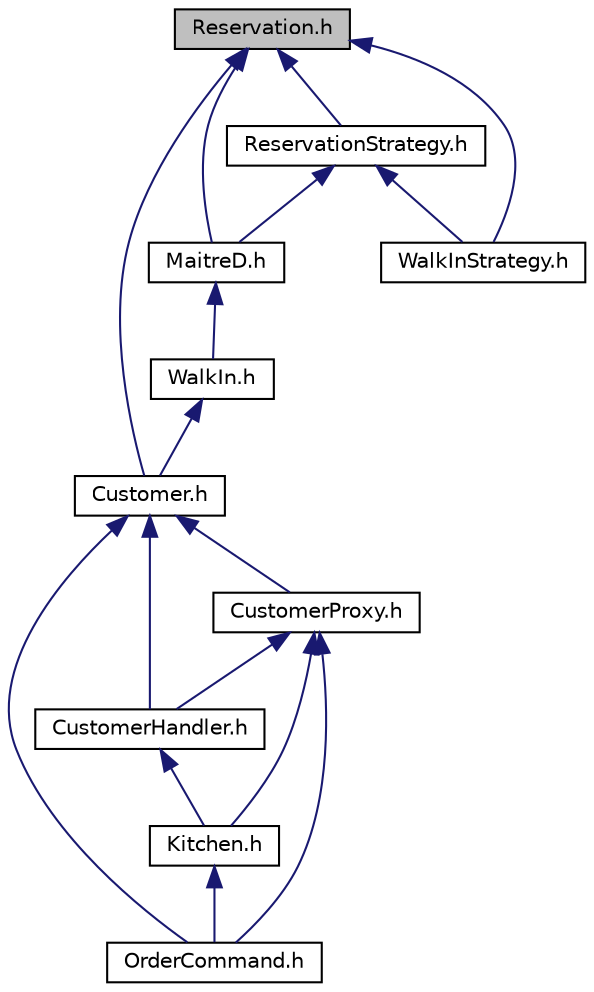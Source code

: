 digraph "Reservation.h"
{
 // LATEX_PDF_SIZE
  edge [fontname="Helvetica",fontsize="10",labelfontname="Helvetica",labelfontsize="10"];
  node [fontname="Helvetica",fontsize="10",shape=record];
  Node1 [label="Reservation.h",height=0.2,width=0.4,color="black", fillcolor="grey75", style="filled", fontcolor="black",tooltip="This file contains the declaration of the Reservation class, which represents a reservation made by a..."];
  Node1 -> Node2 [dir="back",color="midnightblue",fontsize="10",style="solid",fontname="Helvetica"];
  Node2 [label="Customer.h",height=0.2,width=0.4,color="black", fillcolor="white", style="filled",URL="$Customer_8h_source.html",tooltip=" "];
  Node2 -> Node3 [dir="back",color="midnightblue",fontsize="10",style="solid",fontname="Helvetica"];
  Node3 [label="CustomerHandler.h",height=0.2,width=0.4,color="black", fillcolor="white", style="filled",URL="$CustomerHandler_8h_source.html",tooltip=" "];
  Node3 -> Node4 [dir="back",color="midnightblue",fontsize="10",style="solid",fontname="Helvetica"];
  Node4 [label="Kitchen.h",height=0.2,width=0.4,color="black", fillcolor="white", style="filled",URL="$Kitchen_8h_source.html",tooltip=" "];
  Node4 -> Node5 [dir="back",color="midnightblue",fontsize="10",style="solid",fontname="Helvetica"];
  Node5 [label="OrderCommand.h",height=0.2,width=0.4,color="black", fillcolor="white", style="filled",URL="$OrderCommand_8h_source.html",tooltip=" "];
  Node2 -> Node6 [dir="back",color="midnightblue",fontsize="10",style="solid",fontname="Helvetica"];
  Node6 [label="CustomerProxy.h",height=0.2,width=0.4,color="black", fillcolor="white", style="filled",URL="$CustomerProxy_8h_source.html",tooltip=" "];
  Node6 -> Node3 [dir="back",color="midnightblue",fontsize="10",style="solid",fontname="Helvetica"];
  Node6 -> Node4 [dir="back",color="midnightblue",fontsize="10",style="solid",fontname="Helvetica"];
  Node6 -> Node5 [dir="back",color="midnightblue",fontsize="10",style="solid",fontname="Helvetica"];
  Node2 -> Node5 [dir="back",color="midnightblue",fontsize="10",style="solid",fontname="Helvetica"];
  Node1 -> Node7 [dir="back",color="midnightblue",fontsize="10",style="solid",fontname="Helvetica"];
  Node7 [label="MaitreD.h",height=0.2,width=0.4,color="black", fillcolor="white", style="filled",URL="$MaitreD_8h_source.html",tooltip=" "];
  Node7 -> Node8 [dir="back",color="midnightblue",fontsize="10",style="solid",fontname="Helvetica"];
  Node8 [label="WalkIn.h",height=0.2,width=0.4,color="black", fillcolor="white", style="filled",URL="$WalkIn_8h_source.html",tooltip=" "];
  Node8 -> Node2 [dir="back",color="midnightblue",fontsize="10",style="solid",fontname="Helvetica"];
  Node1 -> Node9 [dir="back",color="midnightblue",fontsize="10",style="solid",fontname="Helvetica"];
  Node9 [label="ReservationStrategy.h",height=0.2,width=0.4,color="black", fillcolor="white", style="filled",URL="$ReservationStrategy_8h_source.html",tooltip=" "];
  Node9 -> Node7 [dir="back",color="midnightblue",fontsize="10",style="solid",fontname="Helvetica"];
  Node9 -> Node10 [dir="back",color="midnightblue",fontsize="10",style="solid",fontname="Helvetica"];
  Node10 [label="WalkInStrategy.h",height=0.2,width=0.4,color="black", fillcolor="white", style="filled",URL="$WalkInStrategy_8h_source.html",tooltip=" "];
  Node1 -> Node10 [dir="back",color="midnightblue",fontsize="10",style="solid",fontname="Helvetica"];
}
